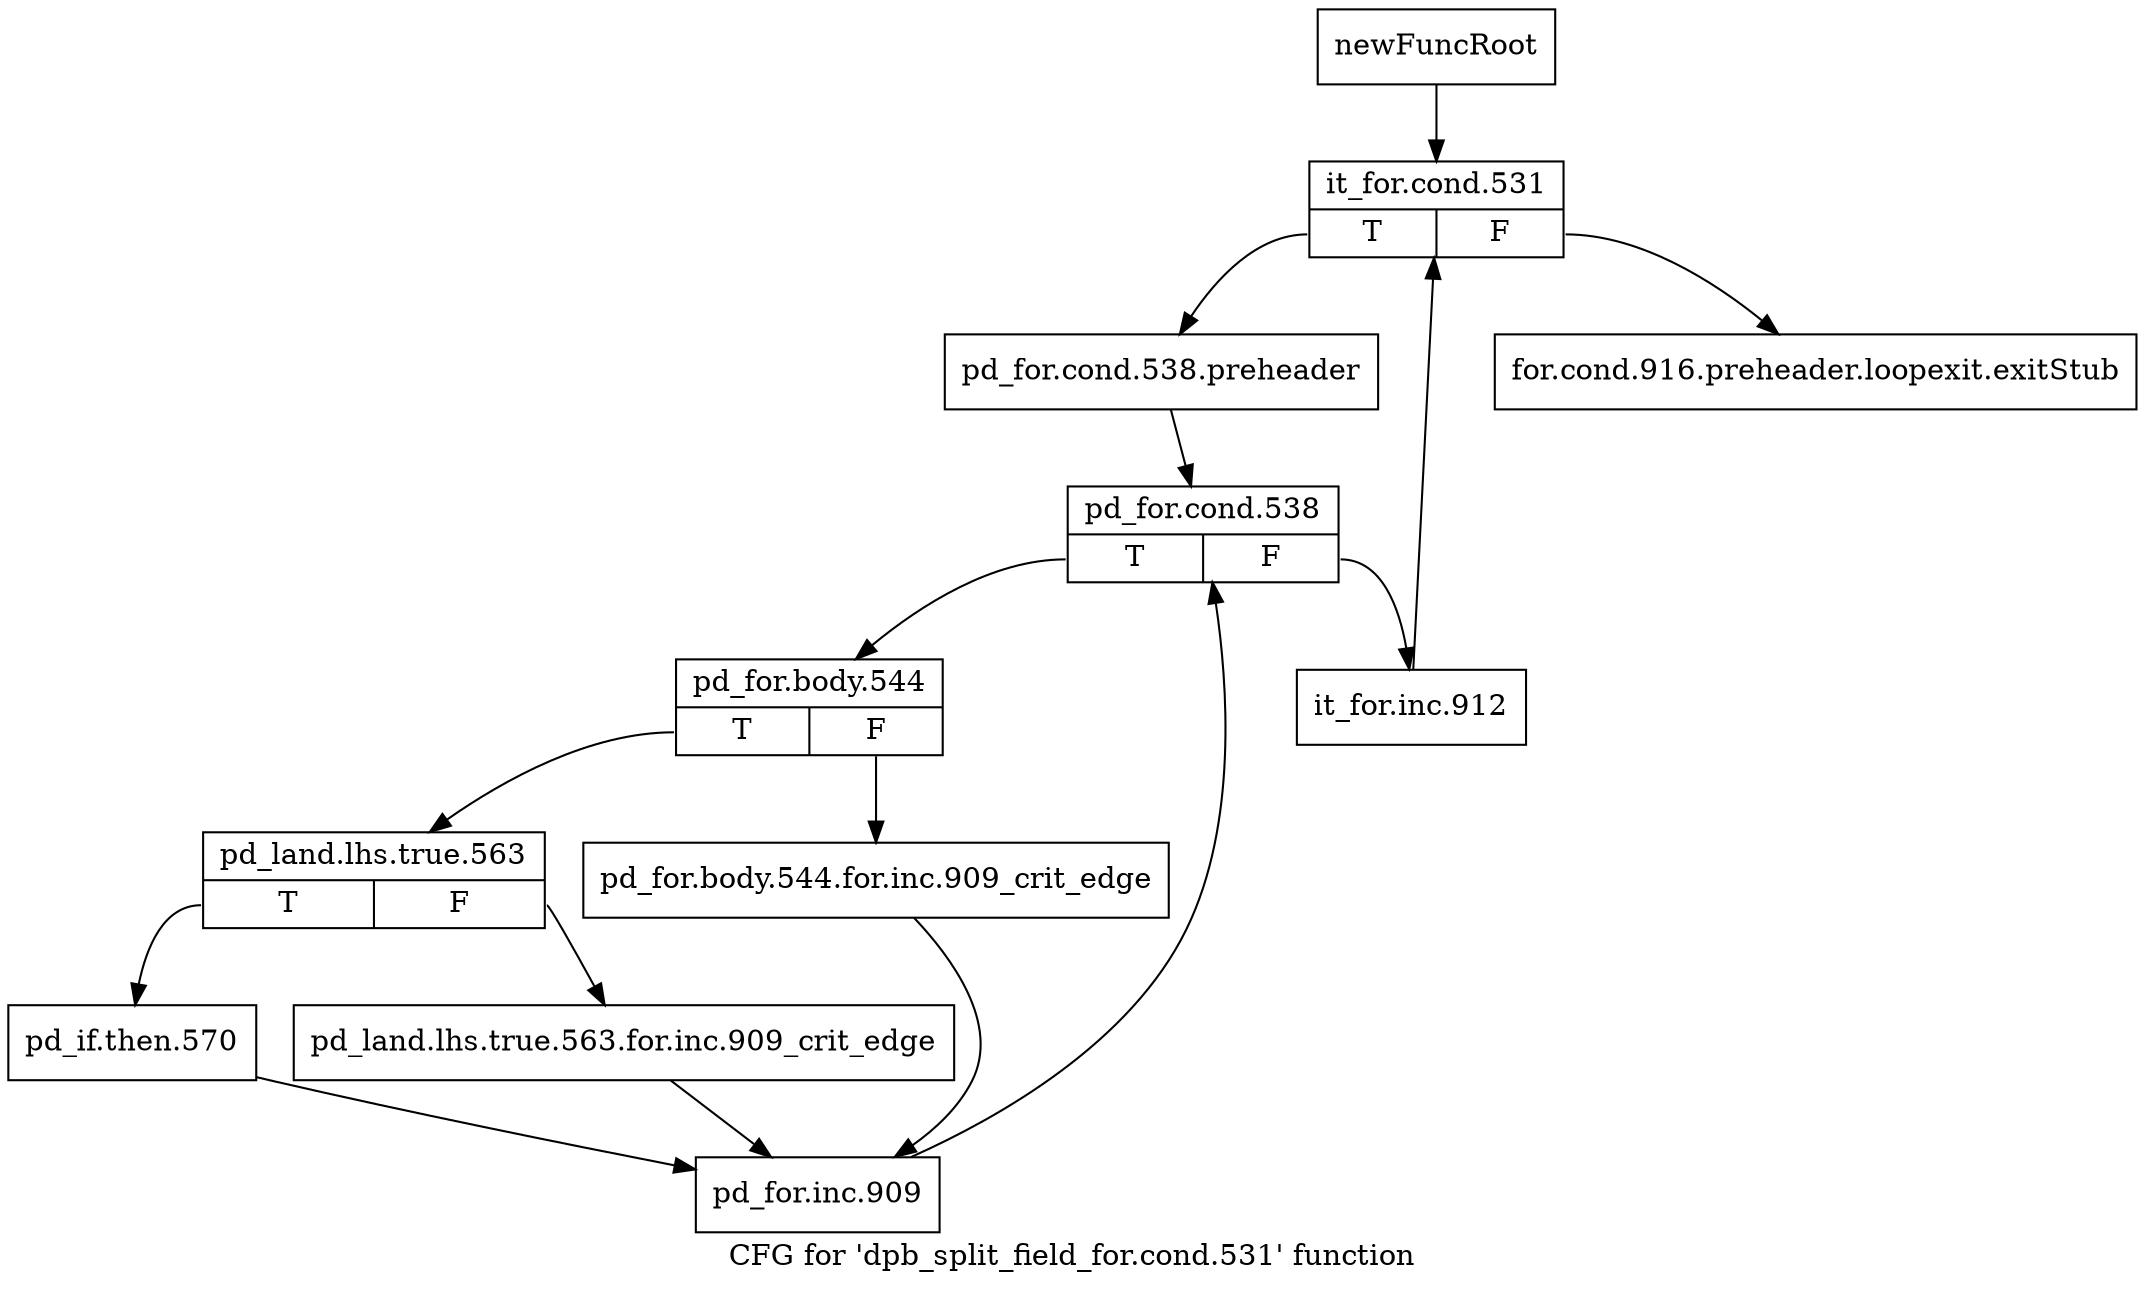 digraph "CFG for 'dpb_split_field_for.cond.531' function" {
	label="CFG for 'dpb_split_field_for.cond.531' function";

	Node0x26fad60 [shape=record,label="{newFuncRoot}"];
	Node0x26fad60 -> Node0x2711860;
	Node0x2711810 [shape=record,label="{for.cond.916.preheader.loopexit.exitStub}"];
	Node0x2711860 [shape=record,label="{it_for.cond.531|{<s0>T|<s1>F}}"];
	Node0x2711860:s0 -> Node0x27118b0;
	Node0x2711860:s1 -> Node0x2711810;
	Node0x27118b0 [shape=record,label="{pd_for.cond.538.preheader}"];
	Node0x27118b0 -> Node0x2711900;
	Node0x2711900 [shape=record,label="{pd_for.cond.538|{<s0>T|<s1>F}}"];
	Node0x2711900:s0 -> Node0x27119a0;
	Node0x2711900:s1 -> Node0x2711950;
	Node0x2711950 [shape=record,label="{it_for.inc.912}"];
	Node0x2711950 -> Node0x2711860;
	Node0x27119a0 [shape=record,label="{pd_for.body.544|{<s0>T|<s1>F}}"];
	Node0x27119a0:s0 -> Node0x2711a40;
	Node0x27119a0:s1 -> Node0x27119f0;
	Node0x27119f0 [shape=record,label="{pd_for.body.544.for.inc.909_crit_edge}"];
	Node0x27119f0 -> Node0x2711b30;
	Node0x2711a40 [shape=record,label="{pd_land.lhs.true.563|{<s0>T|<s1>F}}"];
	Node0x2711a40:s0 -> Node0x2711ae0;
	Node0x2711a40:s1 -> Node0x2711a90;
	Node0x2711a90 [shape=record,label="{pd_land.lhs.true.563.for.inc.909_crit_edge}"];
	Node0x2711a90 -> Node0x2711b30;
	Node0x2711ae0 [shape=record,label="{pd_if.then.570}"];
	Node0x2711ae0 -> Node0x2711b30;
	Node0x2711b30 [shape=record,label="{pd_for.inc.909}"];
	Node0x2711b30 -> Node0x2711900;
}

